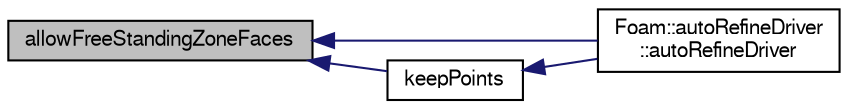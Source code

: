 digraph "allowFreeStandingZoneFaces"
{
  bgcolor="transparent";
  edge [fontname="FreeSans",fontsize="10",labelfontname="FreeSans",labelfontsize="10"];
  node [fontname="FreeSans",fontsize="10",shape=record];
  rankdir="LR";
  Node330 [label="allowFreeStandingZoneFaces",height=0.2,width=0.4,color="black", fillcolor="grey75", style="filled", fontcolor="black"];
  Node330 -> Node331 [dir="back",color="midnightblue",fontsize="10",style="solid",fontname="FreeSans"];
  Node331 [label="Foam::autoRefineDriver\l::autoRefineDriver",height=0.2,width=0.4,color="black",URL="$a24618.html#af542d9b25af177ac01de22c65266603e",tooltip="Construct from components. "];
  Node330 -> Node332 [dir="back",color="midnightblue",fontsize="10",style="solid",fontname="FreeSans"];
  Node332 [label="keepPoints",height=0.2,width=0.4,color="black",URL="$a24638.html#a2ab85f06d5302acd840275d53e66f5e9",tooltip="Areas to keep. "];
  Node332 -> Node331 [dir="back",color="midnightblue",fontsize="10",style="solid",fontname="FreeSans"];
}
